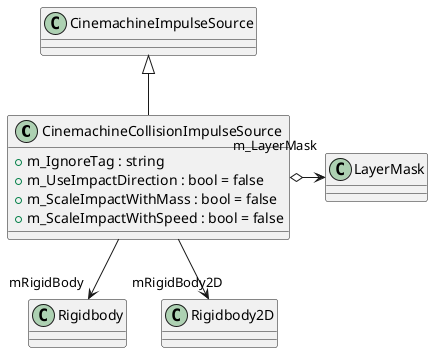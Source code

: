 @startuml
class CinemachineCollisionImpulseSource {
    + m_IgnoreTag : string
    + m_UseImpactDirection : bool = false
    + m_ScaleImpactWithMass : bool = false
    + m_ScaleImpactWithSpeed : bool = false
}
CinemachineImpulseSource <|-- CinemachineCollisionImpulseSource
CinemachineCollisionImpulseSource o-> "m_LayerMask" LayerMask
CinemachineCollisionImpulseSource --> "mRigidBody" Rigidbody
CinemachineCollisionImpulseSource --> "mRigidBody2D" Rigidbody2D
@enduml
